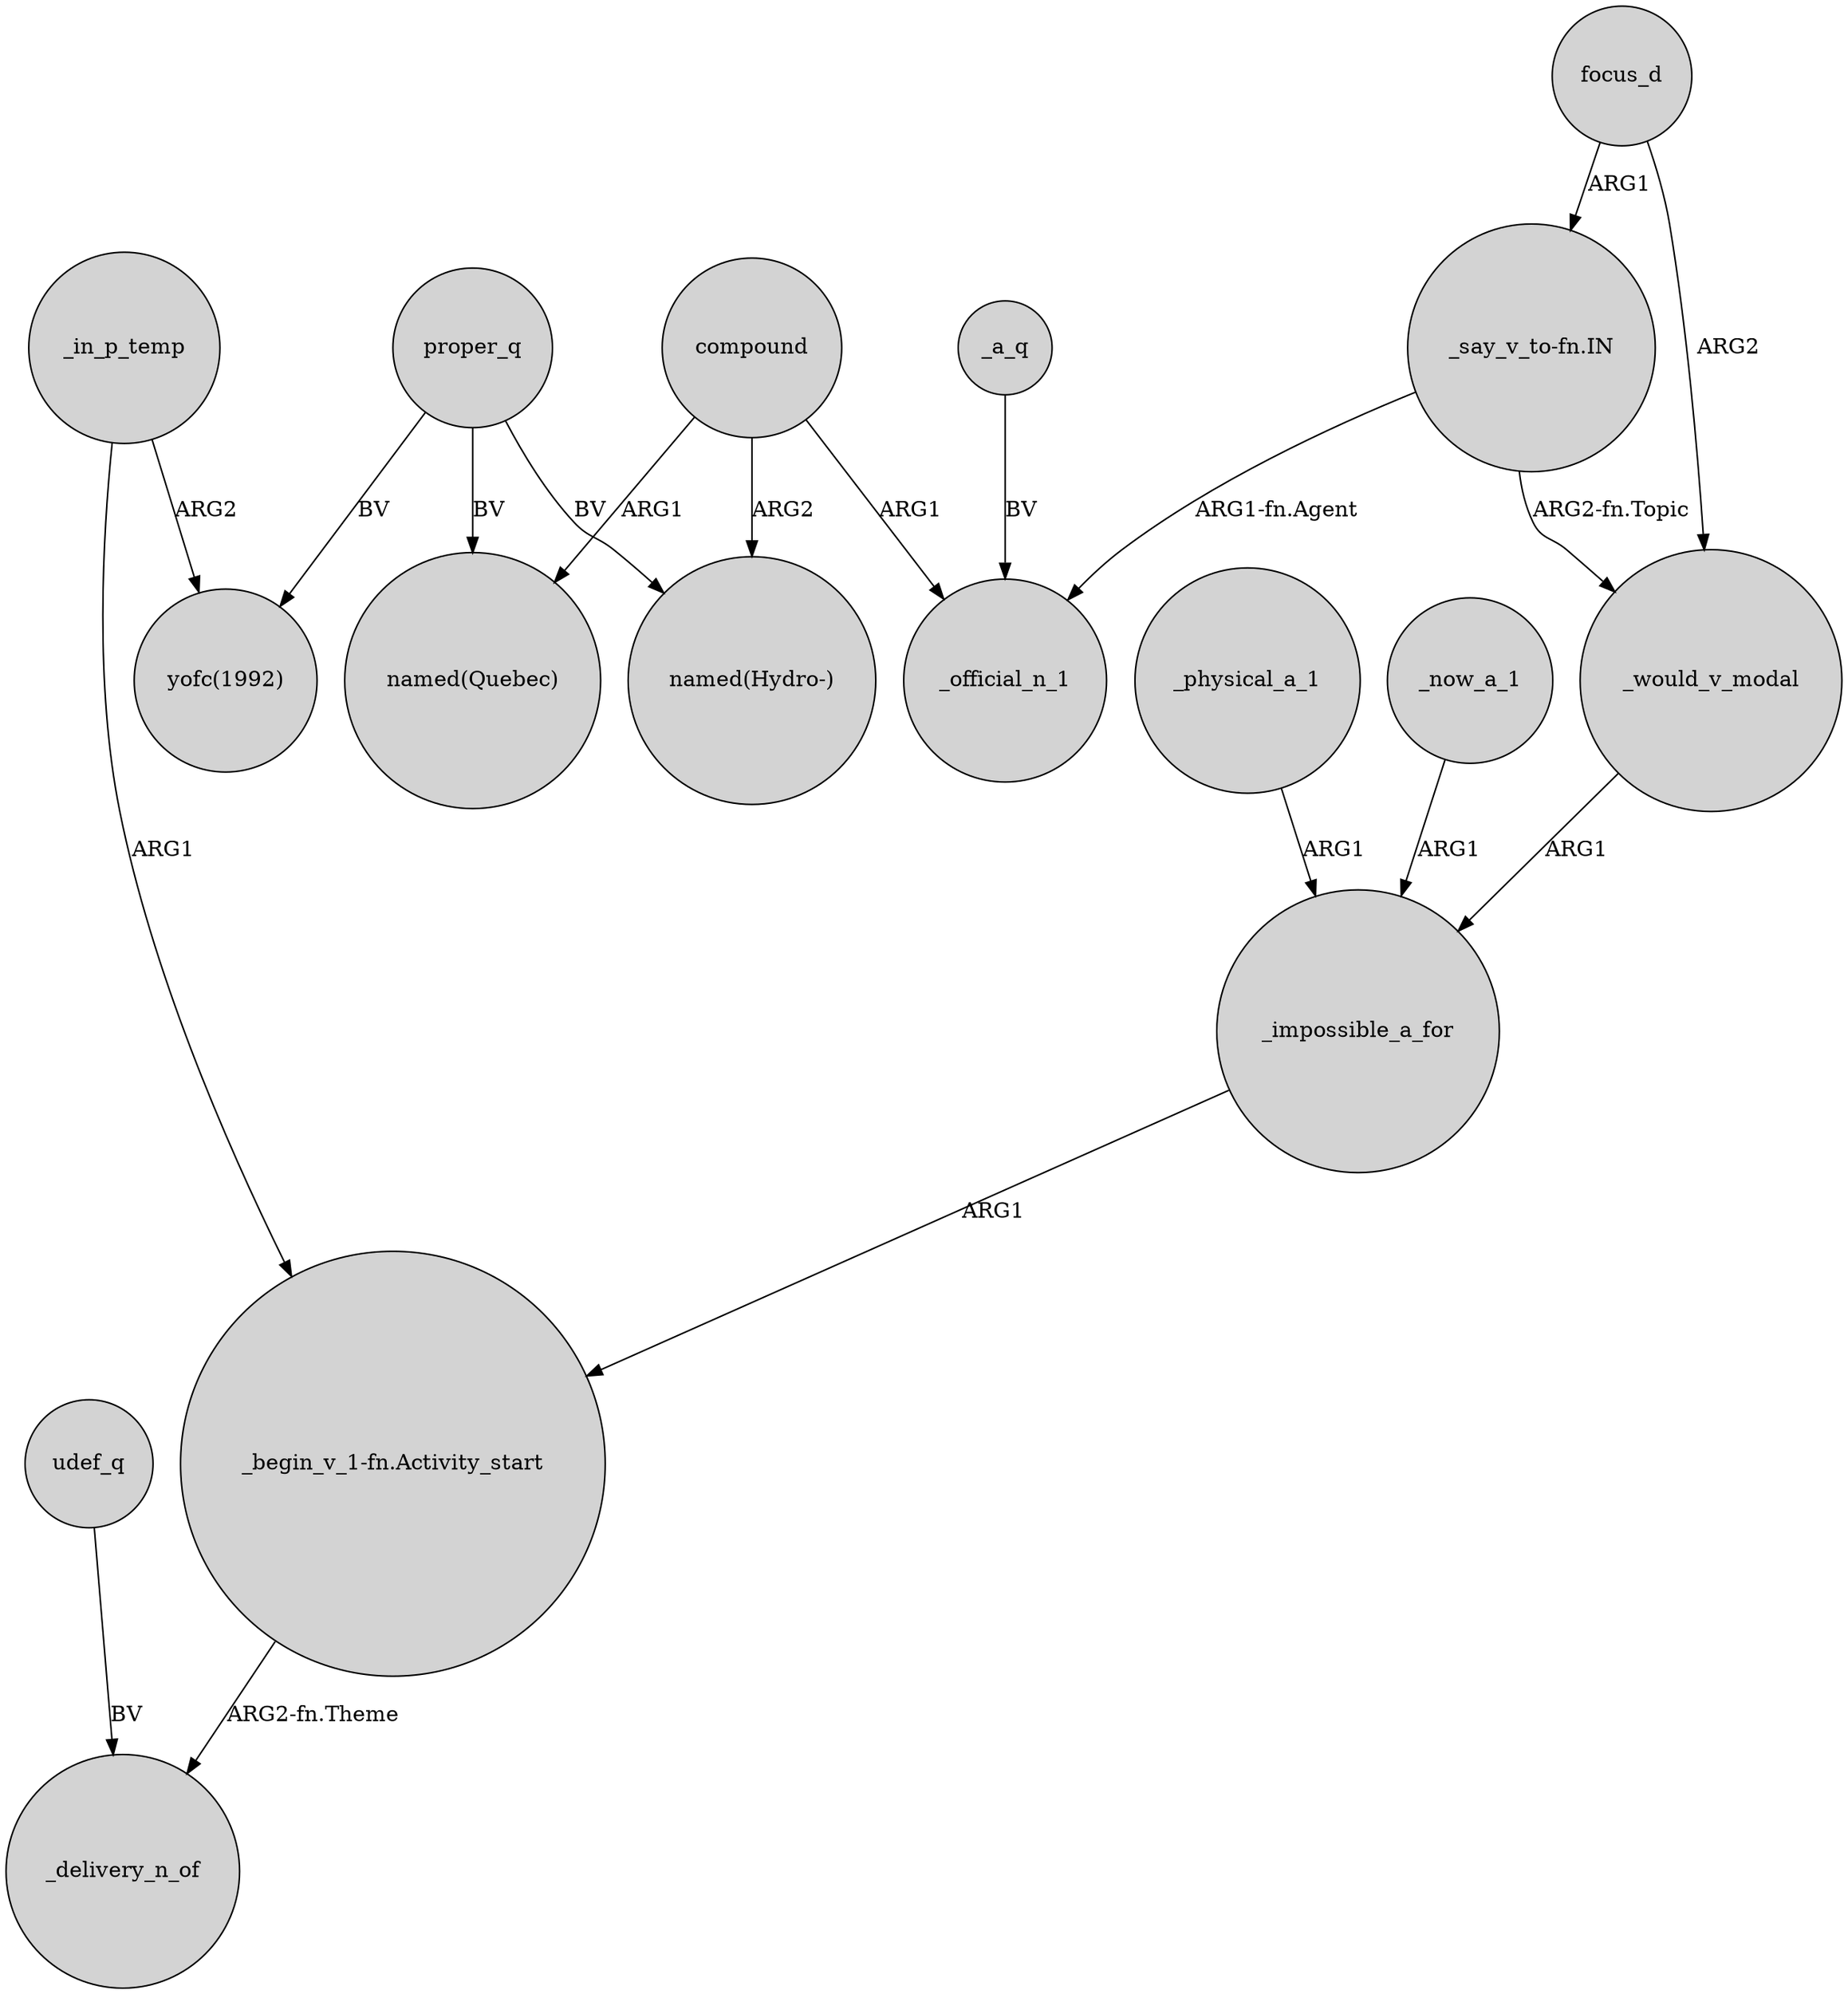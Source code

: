 digraph {
	node [shape=circle style=filled]
	"_say_v_to-fn.IN" -> _would_v_modal [label="ARG2-fn.Topic"]
	focus_d -> _would_v_modal [label=ARG2]
	udef_q -> _delivery_n_of [label=BV]
	"_say_v_to-fn.IN" -> _official_n_1 [label="ARG1-fn.Agent"]
	_physical_a_1 -> _impossible_a_for [label=ARG1]
	proper_q -> "yofc(1992)" [label=BV]
	proper_q -> "named(Quebec)" [label=BV]
	compound -> "named(Quebec)" [label=ARG1]
	_in_p_temp -> "yofc(1992)" [label=ARG2]
	proper_q -> "named(Hydro-)" [label=BV]
	_would_v_modal -> _impossible_a_for [label=ARG1]
	_now_a_1 -> _impossible_a_for [label=ARG1]
	_a_q -> _official_n_1 [label=BV]
	"_begin_v_1-fn.Activity_start" -> _delivery_n_of [label="ARG2-fn.Theme"]
	_in_p_temp -> "_begin_v_1-fn.Activity_start" [label=ARG1]
	_impossible_a_for -> "_begin_v_1-fn.Activity_start" [label=ARG1]
	compound -> _official_n_1 [label=ARG1]
	compound -> "named(Hydro-)" [label=ARG2]
	focus_d -> "_say_v_to-fn.IN" [label=ARG1]
}
